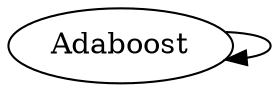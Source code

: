 /* Created by mdot for Matlab */
digraph m2html {
  Adaboost -> Adaboost;

  Adaboost [URL="Adaboost.html"];
}